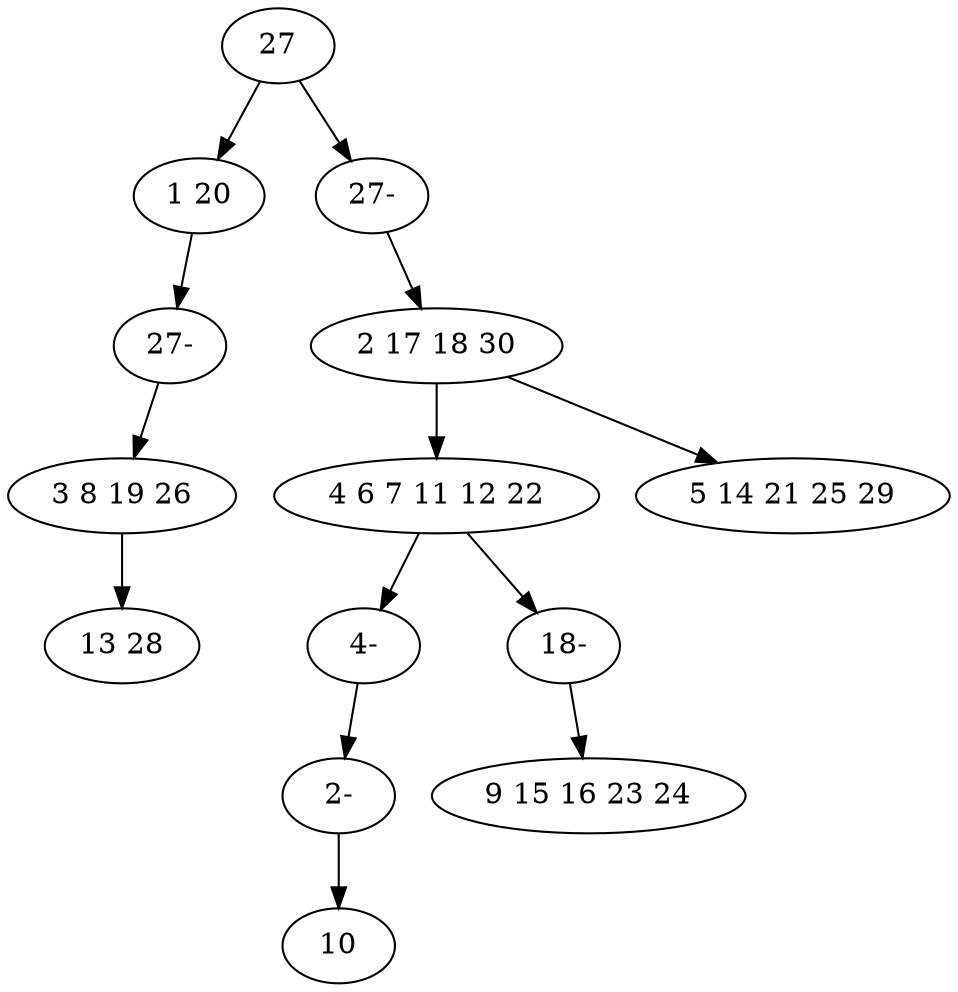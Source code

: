 digraph true_tree {
	"0" -> "1"
	"0" -> "10"
	"1" -> "12"
	"2" -> "4"
	"4" -> "9"
	"4" -> "11"
	"2" -> "7"
	"3" -> "8"
	"9" -> "13"
	"10" -> "2"
	"11" -> "6"
	"12" -> "3"
	"13" -> "5"
	"0" [label="27"];
	"1" [label="1 20"];
	"2" [label="2 17 18 30"];
	"3" [label="3 8 19 26"];
	"4" [label="4 6 7 11 12 22"];
	"5" [label="10"];
	"6" [label="9 15 16 23 24"];
	"7" [label="5 14 21 25 29"];
	"8" [label="13 28"];
	"9" [label="4-"];
	"10" [label="27-"];
	"11" [label="18-"];
	"12" [label="27-"];
	"13" [label="2-"];
}
